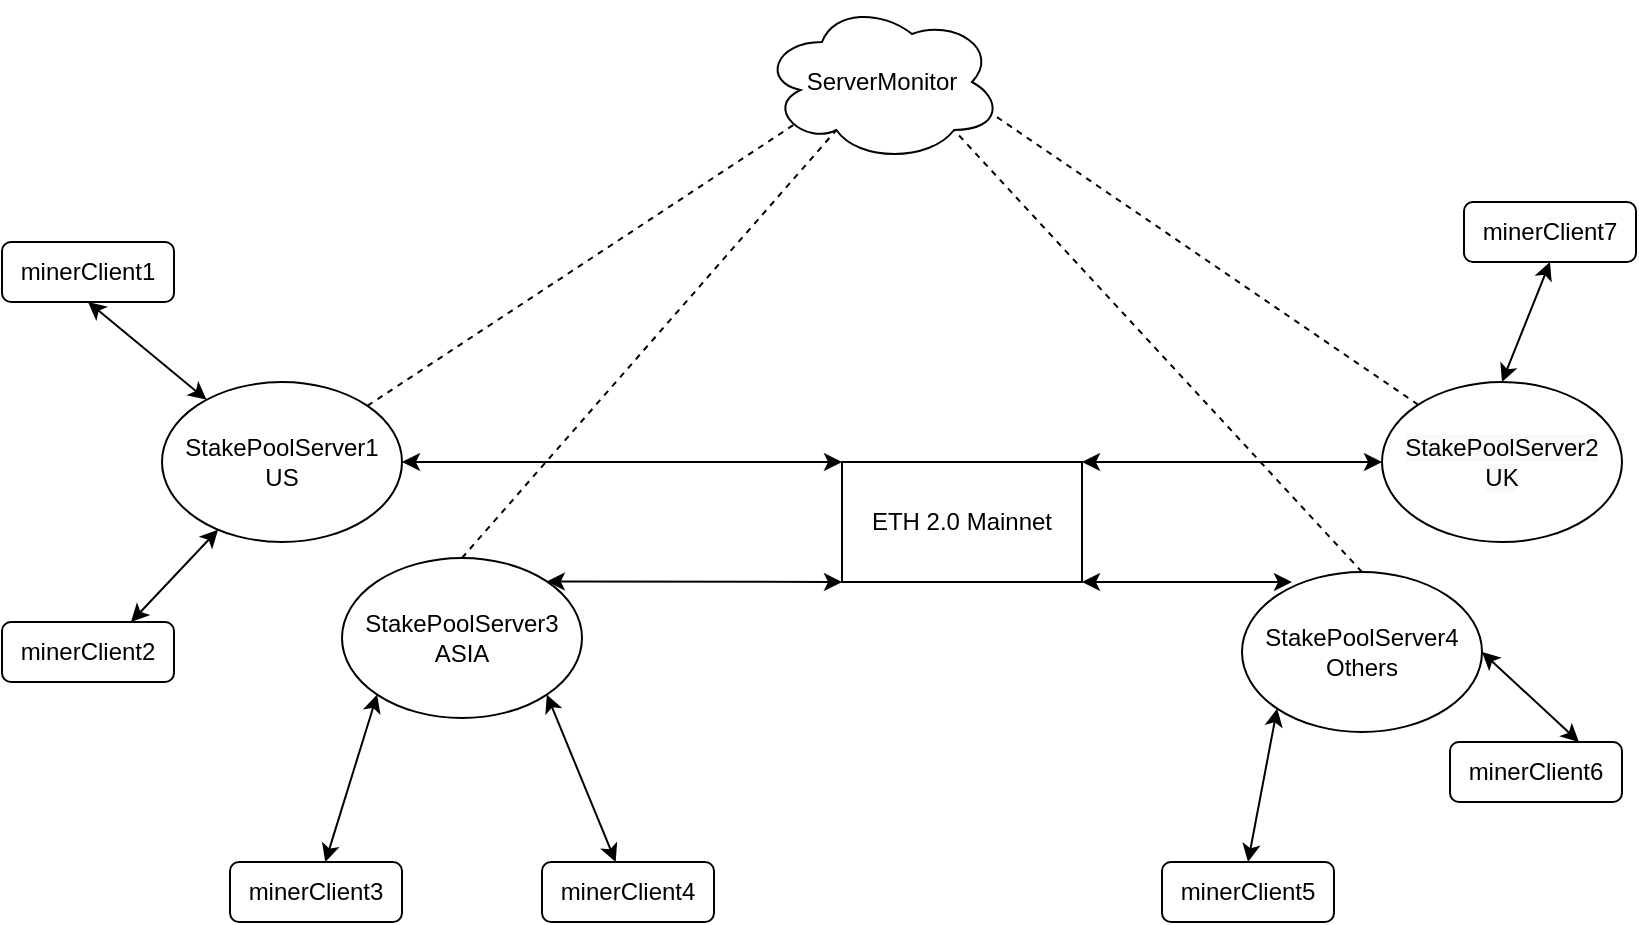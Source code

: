 <mxfile version="20.0.4" type="github">
  <diagram id="vZWifvw1BW8SN95tCxdu" name="Page-1">
    <mxGraphModel dx="1426" dy="703" grid="1" gridSize="10" guides="1" tooltips="1" connect="1" arrows="1" fold="1" page="1" pageScale="1" pageWidth="827" pageHeight="1169" math="0" shadow="0">
      <root>
        <mxCell id="0" />
        <mxCell id="1" parent="0" />
        <mxCell id="dS1yHZOvFwHi_9kVgGuK-1" value="ETH 2.0 Mainnet" style="rounded=0;whiteSpace=wrap;html=1;" vertex="1" parent="1">
          <mxGeometry x="430" y="290" width="120" height="60" as="geometry" />
        </mxCell>
        <mxCell id="dS1yHZOvFwHi_9kVgGuK-2" value="StakePoolServer1&lt;br&gt;US" style="ellipse;whiteSpace=wrap;html=1;" vertex="1" parent="1">
          <mxGeometry x="90" y="250" width="120" height="80" as="geometry" />
        </mxCell>
        <mxCell id="dS1yHZOvFwHi_9kVgGuK-3" value="&lt;span style=&quot;color: rgb(0, 0, 0); font-family: Helvetica; font-size: 12px; font-style: normal; font-variant-ligatures: normal; font-variant-caps: normal; font-weight: 400; letter-spacing: normal; orphans: 2; text-align: center; text-indent: 0px; text-transform: none; widows: 2; word-spacing: 0px; -webkit-text-stroke-width: 0px; background-color: rgb(248, 249, 250); text-decoration-thickness: initial; text-decoration-style: initial; text-decoration-color: initial; float: none; display: inline !important;&quot;&gt;StakePoolServer2&lt;/span&gt;&lt;br style=&quot;color: rgb(0, 0, 0); font-family: Helvetica; font-size: 12px; font-style: normal; font-variant-ligatures: normal; font-variant-caps: normal; font-weight: 400; letter-spacing: normal; orphans: 2; text-align: center; text-indent: 0px; text-transform: none; widows: 2; word-spacing: 0px; -webkit-text-stroke-width: 0px; background-color: rgb(248, 249, 250); text-decoration-thickness: initial; text-decoration-style: initial; text-decoration-color: initial;&quot;&gt;&lt;span style=&quot;color: rgb(0, 0, 0); font-family: Helvetica; font-size: 12px; font-style: normal; font-variant-ligatures: normal; font-variant-caps: normal; font-weight: 400; letter-spacing: normal; orphans: 2; text-align: center; text-indent: 0px; text-transform: none; widows: 2; word-spacing: 0px; -webkit-text-stroke-width: 0px; background-color: rgb(248, 249, 250); text-decoration-thickness: initial; text-decoration-style: initial; text-decoration-color: initial; float: none; display: inline !important;&quot;&gt;UK&lt;/span&gt;" style="ellipse;whiteSpace=wrap;html=1;" vertex="1" parent="1">
          <mxGeometry x="700" y="250" width="120" height="80" as="geometry" />
        </mxCell>
        <mxCell id="dS1yHZOvFwHi_9kVgGuK-4" value="StakePoolServer3&lt;br&gt;ASIA" style="ellipse;whiteSpace=wrap;html=1;" vertex="1" parent="1">
          <mxGeometry x="180" y="338" width="120" height="80" as="geometry" />
        </mxCell>
        <mxCell id="dS1yHZOvFwHi_9kVgGuK-5" value="StakePoolServer4&lt;br&gt;Others" style="ellipse;whiteSpace=wrap;html=1;" vertex="1" parent="1">
          <mxGeometry x="630" y="345" width="120" height="80" as="geometry" />
        </mxCell>
        <mxCell id="dS1yHZOvFwHi_9kVgGuK-7" value="" style="endArrow=classic;startArrow=classic;html=1;rounded=0;exitX=0;exitY=0;exitDx=0;exitDy=0;" edge="1" parent="1" source="dS1yHZOvFwHi_9kVgGuK-1" target="dS1yHZOvFwHi_9kVgGuK-2">
          <mxGeometry width="50" height="50" relative="1" as="geometry">
            <mxPoint x="330" y="230" as="sourcePoint" />
            <mxPoint x="320" y="170" as="targetPoint" />
          </mxGeometry>
        </mxCell>
        <mxCell id="dS1yHZOvFwHi_9kVgGuK-8" value="" style="endArrow=classic;startArrow=classic;html=1;rounded=0;entryX=0;entryY=0.5;entryDx=0;entryDy=0;exitX=1;exitY=0;exitDx=0;exitDy=0;" edge="1" parent="1" source="dS1yHZOvFwHi_9kVgGuK-1" target="dS1yHZOvFwHi_9kVgGuK-3">
          <mxGeometry width="50" height="50" relative="1" as="geometry">
            <mxPoint x="630" y="280" as="sourcePoint" />
            <mxPoint x="680" y="230" as="targetPoint" />
          </mxGeometry>
        </mxCell>
        <mxCell id="dS1yHZOvFwHi_9kVgGuK-10" value="" style="endArrow=classic;startArrow=classic;html=1;rounded=0;entryX=0;entryY=1;entryDx=0;entryDy=0;exitX=1;exitY=0;exitDx=0;exitDy=0;" edge="1" parent="1" source="dS1yHZOvFwHi_9kVgGuK-4" target="dS1yHZOvFwHi_9kVgGuK-1">
          <mxGeometry width="50" height="50" relative="1" as="geometry">
            <mxPoint x="310" y="400" as="sourcePoint" />
            <mxPoint x="360" y="350" as="targetPoint" />
          </mxGeometry>
        </mxCell>
        <mxCell id="dS1yHZOvFwHi_9kVgGuK-11" value="" style="endArrow=classic;startArrow=classic;html=1;rounded=0;entryX=1;entryY=1;entryDx=0;entryDy=0;exitX=0.208;exitY=0.063;exitDx=0;exitDy=0;exitPerimeter=0;" edge="1" parent="1" source="dS1yHZOvFwHi_9kVgGuK-5" target="dS1yHZOvFwHi_9kVgGuK-1">
          <mxGeometry width="50" height="50" relative="1" as="geometry">
            <mxPoint x="510" y="450" as="sourcePoint" />
            <mxPoint x="560" y="400" as="targetPoint" />
          </mxGeometry>
        </mxCell>
        <mxCell id="dS1yHZOvFwHi_9kVgGuK-12" value="ServerMonitor" style="ellipse;shape=cloud;whiteSpace=wrap;html=1;" vertex="1" parent="1">
          <mxGeometry x="390" y="60" width="120" height="80" as="geometry" />
        </mxCell>
        <mxCell id="dS1yHZOvFwHi_9kVgGuK-13" value="" style="endArrow=none;dashed=1;html=1;rounded=0;entryX=0.13;entryY=0.77;entryDx=0;entryDy=0;entryPerimeter=0;" edge="1" parent="1" source="dS1yHZOvFwHi_9kVgGuK-2" target="dS1yHZOvFwHi_9kVgGuK-12">
          <mxGeometry width="50" height="50" relative="1" as="geometry">
            <mxPoint x="320" y="230" as="sourcePoint" />
            <mxPoint x="370" y="180" as="targetPoint" />
          </mxGeometry>
        </mxCell>
        <mxCell id="dS1yHZOvFwHi_9kVgGuK-14" value="" style="endArrow=none;dashed=1;html=1;rounded=0;entryX=0.31;entryY=0.8;entryDx=0;entryDy=0;entryPerimeter=0;exitX=0.5;exitY=0;exitDx=0;exitDy=0;" edge="1" parent="1" source="dS1yHZOvFwHi_9kVgGuK-4" target="dS1yHZOvFwHi_9kVgGuK-12">
          <mxGeometry width="50" height="50" relative="1" as="geometry">
            <mxPoint x="410" y="250" as="sourcePoint" />
            <mxPoint x="460" y="200" as="targetPoint" />
          </mxGeometry>
        </mxCell>
        <mxCell id="dS1yHZOvFwHi_9kVgGuK-15" value="" style="endArrow=none;dashed=1;html=1;rounded=0;entryX=0.96;entryY=0.7;entryDx=0;entryDy=0;entryPerimeter=0;" edge="1" parent="1" source="dS1yHZOvFwHi_9kVgGuK-3" target="dS1yHZOvFwHi_9kVgGuK-12">
          <mxGeometry width="50" height="50" relative="1" as="geometry">
            <mxPoint x="550" y="220" as="sourcePoint" />
            <mxPoint x="600" y="170" as="targetPoint" />
          </mxGeometry>
        </mxCell>
        <mxCell id="dS1yHZOvFwHi_9kVgGuK-16" value="" style="endArrow=none;dashed=1;html=1;rounded=0;entryX=0.8;entryY=0.8;entryDx=0;entryDy=0;entryPerimeter=0;exitX=0.5;exitY=0;exitDx=0;exitDy=0;" edge="1" parent="1" source="dS1yHZOvFwHi_9kVgGuK-5" target="dS1yHZOvFwHi_9kVgGuK-12">
          <mxGeometry width="50" height="50" relative="1" as="geometry">
            <mxPoint x="490" y="250" as="sourcePoint" />
            <mxPoint x="540" y="200" as="targetPoint" />
          </mxGeometry>
        </mxCell>
        <mxCell id="dS1yHZOvFwHi_9kVgGuK-17" value="minerClient1" style="rounded=1;whiteSpace=wrap;html=1;" vertex="1" parent="1">
          <mxGeometry x="10" y="180" width="86" height="30" as="geometry" />
        </mxCell>
        <mxCell id="dS1yHZOvFwHi_9kVgGuK-18" value="minerClient2" style="rounded=1;whiteSpace=wrap;html=1;" vertex="1" parent="1">
          <mxGeometry x="10" y="370" width="86" height="30" as="geometry" />
        </mxCell>
        <mxCell id="dS1yHZOvFwHi_9kVgGuK-19" value="minerClient3" style="rounded=1;whiteSpace=wrap;html=1;" vertex="1" parent="1">
          <mxGeometry x="124" y="490" width="86" height="30" as="geometry" />
        </mxCell>
        <mxCell id="dS1yHZOvFwHi_9kVgGuK-20" value="minerClient4" style="rounded=1;whiteSpace=wrap;html=1;" vertex="1" parent="1">
          <mxGeometry x="280" y="490" width="86" height="30" as="geometry" />
        </mxCell>
        <mxCell id="dS1yHZOvFwHi_9kVgGuK-22" value="minerClient5" style="rounded=1;whiteSpace=wrap;html=1;" vertex="1" parent="1">
          <mxGeometry x="590" y="490" width="86" height="30" as="geometry" />
        </mxCell>
        <mxCell id="dS1yHZOvFwHi_9kVgGuK-23" value="minerClient6" style="rounded=1;whiteSpace=wrap;html=1;" vertex="1" parent="1">
          <mxGeometry x="734" y="430" width="86" height="30" as="geometry" />
        </mxCell>
        <mxCell id="dS1yHZOvFwHi_9kVgGuK-24" value="minerClient7" style="rounded=1;whiteSpace=wrap;html=1;" vertex="1" parent="1">
          <mxGeometry x="741" y="160" width="86" height="30" as="geometry" />
        </mxCell>
        <mxCell id="dS1yHZOvFwHi_9kVgGuK-25" value="" style="endArrow=classic;startArrow=classic;html=1;rounded=0;entryX=0.5;entryY=1;entryDx=0;entryDy=0;" edge="1" parent="1" source="dS1yHZOvFwHi_9kVgGuK-2" target="dS1yHZOvFwHi_9kVgGuK-17">
          <mxGeometry width="50" height="50" relative="1" as="geometry">
            <mxPoint x="50" y="270" as="sourcePoint" />
            <mxPoint x="100" y="220" as="targetPoint" />
          </mxGeometry>
        </mxCell>
        <mxCell id="dS1yHZOvFwHi_9kVgGuK-26" value="" style="endArrow=classic;startArrow=classic;html=1;rounded=0;entryX=0.75;entryY=0;entryDx=0;entryDy=0;" edge="1" parent="1" source="dS1yHZOvFwHi_9kVgGuK-2" target="dS1yHZOvFwHi_9kVgGuK-18">
          <mxGeometry width="50" height="50" relative="1" as="geometry">
            <mxPoint x="122.282" y="268.892" as="sourcePoint" />
            <mxPoint x="63" y="220" as="targetPoint" />
          </mxGeometry>
        </mxCell>
        <mxCell id="dS1yHZOvFwHi_9kVgGuK-27" value="" style="endArrow=classic;startArrow=classic;html=1;rounded=0;entryX=0;entryY=1;entryDx=0;entryDy=0;" edge="1" parent="1" source="dS1yHZOvFwHi_9kVgGuK-19" target="dS1yHZOvFwHi_9kVgGuK-4">
          <mxGeometry width="50" height="50" relative="1" as="geometry">
            <mxPoint x="132.282" y="278.892" as="sourcePoint" />
            <mxPoint x="73" y="230" as="targetPoint" />
          </mxGeometry>
        </mxCell>
        <mxCell id="dS1yHZOvFwHi_9kVgGuK-28" value="" style="endArrow=classic;startArrow=classic;html=1;rounded=0;exitX=1;exitY=1;exitDx=0;exitDy=0;" edge="1" parent="1" source="dS1yHZOvFwHi_9kVgGuK-4" target="dS1yHZOvFwHi_9kVgGuK-20">
          <mxGeometry width="50" height="50" relative="1" as="geometry">
            <mxPoint x="142.282" y="288.892" as="sourcePoint" />
            <mxPoint x="83" y="240" as="targetPoint" />
          </mxGeometry>
        </mxCell>
        <mxCell id="dS1yHZOvFwHi_9kVgGuK-29" value="" style="endArrow=classic;startArrow=classic;html=1;rounded=0;entryX=0;entryY=1;entryDx=0;entryDy=0;exitX=0.5;exitY=0;exitDx=0;exitDy=0;" edge="1" parent="1" source="dS1yHZOvFwHi_9kVgGuK-22" target="dS1yHZOvFwHi_9kVgGuK-5">
          <mxGeometry width="50" height="50" relative="1" as="geometry">
            <mxPoint x="152.282" y="298.892" as="sourcePoint" />
            <mxPoint x="93" y="250" as="targetPoint" />
          </mxGeometry>
        </mxCell>
        <mxCell id="dS1yHZOvFwHi_9kVgGuK-30" value="" style="endArrow=classic;startArrow=classic;html=1;rounded=0;entryX=1;entryY=0.5;entryDx=0;entryDy=0;exitX=0.75;exitY=0;exitDx=0;exitDy=0;" edge="1" parent="1" source="dS1yHZOvFwHi_9kVgGuK-23" target="dS1yHZOvFwHi_9kVgGuK-5">
          <mxGeometry width="50" height="50" relative="1" as="geometry">
            <mxPoint x="162.282" y="308.892" as="sourcePoint" />
            <mxPoint x="103" y="260" as="targetPoint" />
          </mxGeometry>
        </mxCell>
        <mxCell id="dS1yHZOvFwHi_9kVgGuK-31" value="" style="endArrow=classic;startArrow=classic;html=1;rounded=0;entryX=0.5;entryY=1;entryDx=0;entryDy=0;exitX=0.5;exitY=0;exitDx=0;exitDy=0;" edge="1" parent="1" source="dS1yHZOvFwHi_9kVgGuK-3" target="dS1yHZOvFwHi_9kVgGuK-24">
          <mxGeometry width="50" height="50" relative="1" as="geometry">
            <mxPoint x="172.282" y="318.892" as="sourcePoint" />
            <mxPoint x="113" y="270" as="targetPoint" />
          </mxGeometry>
        </mxCell>
      </root>
    </mxGraphModel>
  </diagram>
</mxfile>
